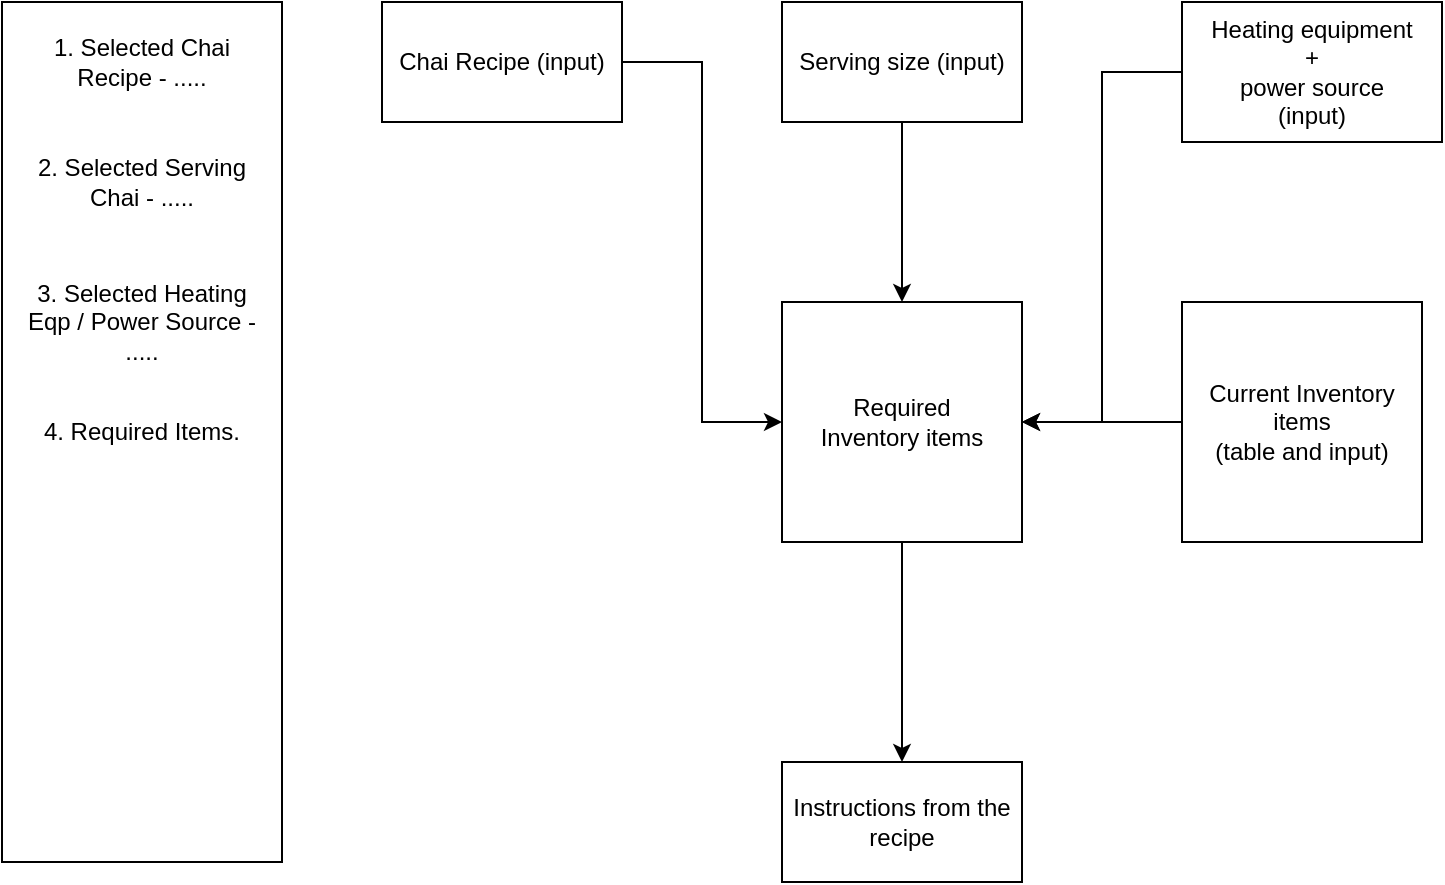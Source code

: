 <mxfile version="28.0.7">
  <diagram name="Page-1" id="4Q5mHxb8pi_0pUOGYu90">
    <mxGraphModel dx="1808" dy="547" grid="1" gridSize="10" guides="1" tooltips="1" connect="1" arrows="1" fold="1" page="1" pageScale="1" pageWidth="850" pageHeight="1100" math="0" shadow="0">
      <root>
        <mxCell id="0" />
        <mxCell id="1" parent="0" />
        <mxCell id="JdeHYtFpn3aFt2i3ZNIl-7" style="edgeStyle=orthogonalEdgeStyle;rounded=0;orthogonalLoop=1;jettySize=auto;html=1;entryX=0;entryY=0.5;entryDx=0;entryDy=0;" parent="1" source="JdeHYtFpn3aFt2i3ZNIl-2" target="JdeHYtFpn3aFt2i3ZNIl-5" edge="1">
          <mxGeometry relative="1" as="geometry" />
        </mxCell>
        <mxCell id="JdeHYtFpn3aFt2i3ZNIl-2" value="Chai Recipe (input)" style="rounded=0;whiteSpace=wrap;html=1;" parent="1" vertex="1">
          <mxGeometry x="60" y="70" width="120" height="60" as="geometry" />
        </mxCell>
        <mxCell id="JdeHYtFpn3aFt2i3ZNIl-9" style="edgeStyle=orthogonalEdgeStyle;rounded=0;orthogonalLoop=1;jettySize=auto;html=1;entryX=0.5;entryY=0;entryDx=0;entryDy=0;" parent="1" source="JdeHYtFpn3aFt2i3ZNIl-3" target="JdeHYtFpn3aFt2i3ZNIl-5" edge="1">
          <mxGeometry relative="1" as="geometry" />
        </mxCell>
        <mxCell id="JdeHYtFpn3aFt2i3ZNIl-3" value="Serving size (input)" style="rounded=0;whiteSpace=wrap;html=1;" parent="1" vertex="1">
          <mxGeometry x="260" y="70" width="120" height="60" as="geometry" />
        </mxCell>
        <mxCell id="JdeHYtFpn3aFt2i3ZNIl-8" style="edgeStyle=orthogonalEdgeStyle;rounded=0;orthogonalLoop=1;jettySize=auto;html=1;entryX=1;entryY=0.5;entryDx=0;entryDy=0;" parent="1" source="JdeHYtFpn3aFt2i3ZNIl-4" target="JdeHYtFpn3aFt2i3ZNIl-5" edge="1">
          <mxGeometry relative="1" as="geometry" />
        </mxCell>
        <mxCell id="JdeHYtFpn3aFt2i3ZNIl-4" value="Heating equipment&lt;br&gt;+&lt;div&gt;power source&lt;br&gt;(input)&lt;/div&gt;" style="rounded=0;whiteSpace=wrap;html=1;" parent="1" vertex="1">
          <mxGeometry x="460" y="70" width="130" height="70" as="geometry" />
        </mxCell>
        <mxCell id="JdeHYtFpn3aFt2i3ZNIl-12" style="edgeStyle=orthogonalEdgeStyle;rounded=0;orthogonalLoop=1;jettySize=auto;html=1;entryX=0.5;entryY=0;entryDx=0;entryDy=0;" parent="1" source="JdeHYtFpn3aFt2i3ZNIl-5" target="JdeHYtFpn3aFt2i3ZNIl-11" edge="1">
          <mxGeometry relative="1" as="geometry">
            <mxPoint x="320" y="440" as="targetPoint" />
          </mxGeometry>
        </mxCell>
        <mxCell id="JdeHYtFpn3aFt2i3ZNIl-5" value="Required&lt;div&gt;Inventory items&lt;/div&gt;" style="whiteSpace=wrap;html=1;aspect=fixed;" parent="1" vertex="1">
          <mxGeometry x="260" y="220" width="120" height="120" as="geometry" />
        </mxCell>
        <mxCell id="JdeHYtFpn3aFt2i3ZNIl-11" value="Instructions from the recipe" style="rounded=0;whiteSpace=wrap;html=1;" parent="1" vertex="1">
          <mxGeometry x="260" y="450" width="120" height="60" as="geometry" />
        </mxCell>
        <mxCell id="JdeHYtFpn3aFt2i3ZNIl-14" style="edgeStyle=orthogonalEdgeStyle;rounded=0;orthogonalLoop=1;jettySize=auto;html=1;entryX=1;entryY=0.5;entryDx=0;entryDy=0;" parent="1" source="JdeHYtFpn3aFt2i3ZNIl-13" target="JdeHYtFpn3aFt2i3ZNIl-5" edge="1">
          <mxGeometry relative="1" as="geometry" />
        </mxCell>
        <mxCell id="JdeHYtFpn3aFt2i3ZNIl-13" value="Current Inventory items&lt;br&gt;(table and input)" style="whiteSpace=wrap;html=1;aspect=fixed;" parent="1" vertex="1">
          <mxGeometry x="460" y="220" width="120" height="120" as="geometry" />
        </mxCell>
        <mxCell id="JdeHYtFpn3aFt2i3ZNIl-19" value="" style="rounded=0;whiteSpace=wrap;html=1;" parent="1" vertex="1">
          <mxGeometry x="-130" y="70" width="140" height="430" as="geometry" />
        </mxCell>
        <mxCell id="JdeHYtFpn3aFt2i3ZNIl-20" value="1. Selected Chai Recipe - ....." style="text;html=1;align=center;verticalAlign=middle;whiteSpace=wrap;rounded=0;" parent="1" vertex="1">
          <mxGeometry x="-120" y="80" width="120" height="40" as="geometry" />
        </mxCell>
        <mxCell id="JdeHYtFpn3aFt2i3ZNIl-21" value="2. Selected Serving Chai - ....." style="text;html=1;align=center;verticalAlign=middle;whiteSpace=wrap;rounded=0;" parent="1" vertex="1">
          <mxGeometry x="-120" y="140" width="120" height="40" as="geometry" />
        </mxCell>
        <mxCell id="JdeHYtFpn3aFt2i3ZNIl-22" value="3. Selected Heating Eqp / Power Source - ....." style="text;html=1;align=center;verticalAlign=middle;whiteSpace=wrap;rounded=0;" parent="1" vertex="1">
          <mxGeometry x="-120" y="200" width="120" height="60" as="geometry" />
        </mxCell>
        <mxCell id="JdeHYtFpn3aFt2i3ZNIl-23" value="4. Required&amp;nbsp;Items." style="text;html=1;align=center;verticalAlign=middle;whiteSpace=wrap;rounded=0;" parent="1" vertex="1">
          <mxGeometry x="-120" y="255" width="120" height="60" as="geometry" />
        </mxCell>
      </root>
    </mxGraphModel>
  </diagram>
</mxfile>
